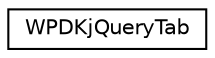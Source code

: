 digraph "Graphical Class Hierarchy"
{
  edge [fontname="Helvetica",fontsize="10",labelfontname="Helvetica",labelfontsize="10"];
  node [fontname="Helvetica",fontsize="10",shape=record];
  rankdir="LR";
  Node1 [label="WPDKjQueryTab",height=0.2,width=0.4,color="black", fillcolor="white", style="filled",URL="$classWPDKjQueryTab.html"];
}
